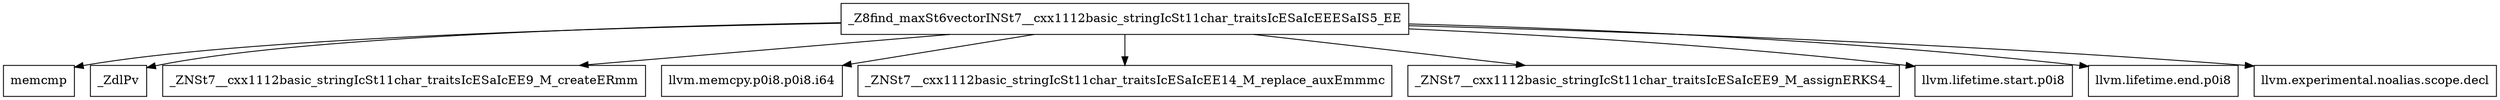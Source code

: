 digraph CallGraph {
    // Nodes
    node [shape=box];
    find_max [label="_Z8find_maxSt6vectorINSt7__cxx1112basic_stringIcSt11char_traitsIcESaIcEEESaIS5_EE"];
    memcmp [label="memcmp"];
    _ZdlPv [label="_ZdlPv"];
    _ZNSt7__cxx1112basic_stringIcSt11char_traitsIcESaIcEE9_M_createERmm [label="_ZNSt7__cxx1112basic_stringIcSt11char_traitsIcESaIcEE9_M_createERmm"];
    llvm_memcpy [label="llvm.memcpy.p0i8.p0i8.i64"];
    _ZNSt7__cxx1112basic_stringIcSt11char_traitsIcESaIcEE14_M_replace_auxEmmmc [label="_ZNSt7__cxx1112basic_stringIcSt11char_traitsIcESaIcEE14_M_replace_auxEmmmc"];
    _ZNSt7__cxx1112basic_stringIcSt11char_traitsIcESaIcEE9_M_assignERKS4_ [label="_ZNSt7__cxx1112basic_stringIcSt11char_traitsIcESaIcEE9_M_assignERKS4_"];
    llvm_lifetime_start [label="llvm.lifetime.start.p0i8"];
    llvm_lifetime_end [label="llvm.lifetime.end.p0i8"];
    llvm_experimental_noalias_scope_decl [label="llvm.experimental.noalias.scope.decl"];

    // Edges
    find_max -> llvm_lifetime_start;
    find_max -> llvm_experimental_noalias_scope_decl;
    find_max -> llvm_lifetime_end;
    find_max -> memcmp;
    find_max -> _ZdlPv;
    find_max -> _ZNSt7__cxx1112basic_stringIcSt11char_traitsIcESaIcEE9_M_createERmm;
    find_max -> llvm_memcpy;
    find_max -> _ZNSt7__cxx1112basic_stringIcSt11char_traitsIcESaIcEE14_M_replace_auxEmmmc;
    find_max -> _ZNSt7__cxx1112basic_stringIcSt11char_traitsIcESaIcEE9_M_assignERKS4_;
}
